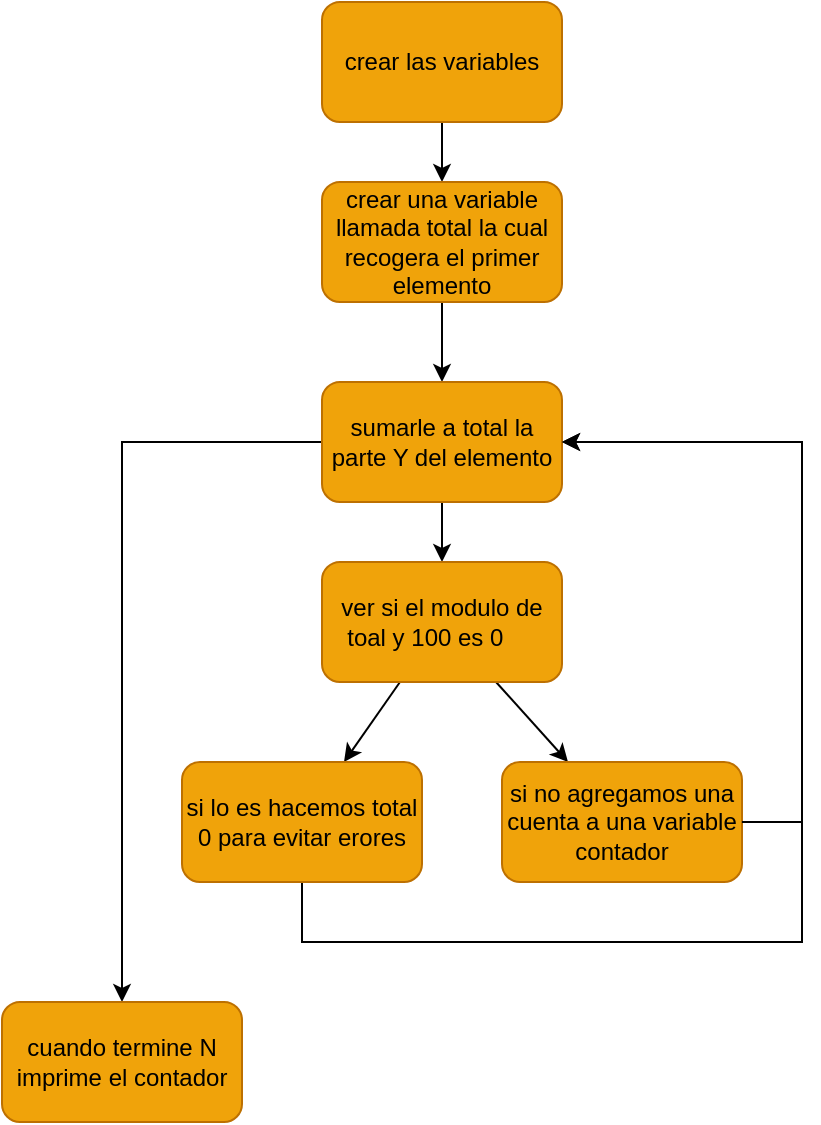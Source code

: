 <mxfile version="22.1.2" type="device">
  <diagram name="Página-1" id="0Ma8IX4UfIS65SxVsb1z">
    <mxGraphModel dx="1195" dy="703" grid="1" gridSize="10" guides="1" tooltips="1" connect="1" arrows="1" fold="1" page="1" pageScale="1" pageWidth="827" pageHeight="1169" math="0" shadow="0">
      <root>
        <mxCell id="0" />
        <mxCell id="1" parent="0" />
        <mxCell id="GlPqmCfNF14Djsw6voiW-4" value="" style="edgeStyle=orthogonalEdgeStyle;rounded=0;orthogonalLoop=1;jettySize=auto;html=1;" edge="1" parent="1" source="GlPqmCfNF14Djsw6voiW-2" target="GlPqmCfNF14Djsw6voiW-3">
          <mxGeometry relative="1" as="geometry" />
        </mxCell>
        <mxCell id="GlPqmCfNF14Djsw6voiW-2" value="crear las variables" style="rounded=1;whiteSpace=wrap;html=1;fillColor=#f0a30a;fontColor=#000000;strokeColor=#BD7000;" vertex="1" parent="1">
          <mxGeometry x="320" y="40" width="120" height="60" as="geometry" />
        </mxCell>
        <mxCell id="GlPqmCfNF14Djsw6voiW-11" value="" style="edgeStyle=orthogonalEdgeStyle;rounded=0;orthogonalLoop=1;jettySize=auto;html=1;" edge="1" parent="1" source="GlPqmCfNF14Djsw6voiW-3" target="GlPqmCfNF14Djsw6voiW-10">
          <mxGeometry relative="1" as="geometry" />
        </mxCell>
        <mxCell id="GlPqmCfNF14Djsw6voiW-3" value="crear una variable llamada total la cual recogera el primer elemento" style="whiteSpace=wrap;html=1;rounded=1;fillColor=#f0a30a;fontColor=#000000;strokeColor=#BD7000;" vertex="1" parent="1">
          <mxGeometry x="320" y="130" width="120" height="60" as="geometry" />
        </mxCell>
        <mxCell id="GlPqmCfNF14Djsw6voiW-14" value="" style="edgeStyle=orthogonalEdgeStyle;rounded=0;orthogonalLoop=1;jettySize=auto;html=1;" edge="1" parent="1" source="GlPqmCfNF14Djsw6voiW-10" target="GlPqmCfNF14Djsw6voiW-13">
          <mxGeometry relative="1" as="geometry" />
        </mxCell>
        <mxCell id="GlPqmCfNF14Djsw6voiW-22" style="edgeStyle=orthogonalEdgeStyle;rounded=0;orthogonalLoop=1;jettySize=auto;html=1;" edge="1" parent="1" source="GlPqmCfNF14Djsw6voiW-10" target="GlPqmCfNF14Djsw6voiW-21">
          <mxGeometry relative="1" as="geometry" />
        </mxCell>
        <mxCell id="GlPqmCfNF14Djsw6voiW-10" value="sumarle a total la parte Y del elemento" style="whiteSpace=wrap;html=1;rounded=1;fillColor=#f0a30a;fontColor=#000000;strokeColor=#BD7000;" vertex="1" parent="1">
          <mxGeometry x="320" y="230" width="120" height="60" as="geometry" />
        </mxCell>
        <mxCell id="GlPqmCfNF14Djsw6voiW-16" style="rounded=0;orthogonalLoop=1;jettySize=auto;html=1;" edge="1" parent="1" source="GlPqmCfNF14Djsw6voiW-13" target="GlPqmCfNF14Djsw6voiW-15">
          <mxGeometry relative="1" as="geometry" />
        </mxCell>
        <mxCell id="GlPqmCfNF14Djsw6voiW-18" style="rounded=0;orthogonalLoop=1;jettySize=auto;html=1;" edge="1" parent="1" source="GlPqmCfNF14Djsw6voiW-13" target="GlPqmCfNF14Djsw6voiW-17">
          <mxGeometry relative="1" as="geometry" />
        </mxCell>
        <mxCell id="GlPqmCfNF14Djsw6voiW-13" value="ver si el modulo de toal y 100 es 0&amp;nbsp; &amp;nbsp; &amp;nbsp;" style="whiteSpace=wrap;html=1;rounded=1;fillColor=#f0a30a;fontColor=#000000;strokeColor=#BD7000;" vertex="1" parent="1">
          <mxGeometry x="320" y="320" width="120" height="60" as="geometry" />
        </mxCell>
        <mxCell id="GlPqmCfNF14Djsw6voiW-20" style="edgeStyle=orthogonalEdgeStyle;rounded=0;orthogonalLoop=1;jettySize=auto;html=1;entryX=1;entryY=0.5;entryDx=0;entryDy=0;" edge="1" parent="1" source="GlPqmCfNF14Djsw6voiW-15" target="GlPqmCfNF14Djsw6voiW-10">
          <mxGeometry relative="1" as="geometry">
            <Array as="points">
              <mxPoint x="310" y="510" />
              <mxPoint x="560" y="510" />
              <mxPoint x="560" y="260" />
            </Array>
          </mxGeometry>
        </mxCell>
        <mxCell id="GlPqmCfNF14Djsw6voiW-15" value="si lo es hacemos total 0 para evitar erores" style="rounded=1;whiteSpace=wrap;html=1;fillColor=#f0a30a;fontColor=#000000;strokeColor=#BD7000;" vertex="1" parent="1">
          <mxGeometry x="250" y="420" width="120" height="60" as="geometry" />
        </mxCell>
        <mxCell id="GlPqmCfNF14Djsw6voiW-17" value="si no agregamos una cuenta a una variable contador" style="rounded=1;whiteSpace=wrap;html=1;fillColor=#f0a30a;fontColor=#000000;strokeColor=#BD7000;" vertex="1" parent="1">
          <mxGeometry x="410" y="420" width="120" height="60" as="geometry" />
        </mxCell>
        <mxCell id="GlPqmCfNF14Djsw6voiW-19" style="edgeStyle=entityRelationEdgeStyle;rounded=0;orthogonalLoop=1;jettySize=auto;html=1;entryX=1;entryY=0.5;entryDx=0;entryDy=0;" edge="1" parent="1" source="GlPqmCfNF14Djsw6voiW-17" target="GlPqmCfNF14Djsw6voiW-10">
          <mxGeometry relative="1" as="geometry">
            <Array as="points">
              <mxPoint x="500" y="260" />
            </Array>
          </mxGeometry>
        </mxCell>
        <mxCell id="GlPqmCfNF14Djsw6voiW-21" value="cuando termine N imprime el contador" style="rounded=1;whiteSpace=wrap;html=1;fillColor=#f0a30a;fontColor=#000000;strokeColor=#BD7000;" vertex="1" parent="1">
          <mxGeometry x="160" y="540" width="120" height="60" as="geometry" />
        </mxCell>
      </root>
    </mxGraphModel>
  </diagram>
</mxfile>
